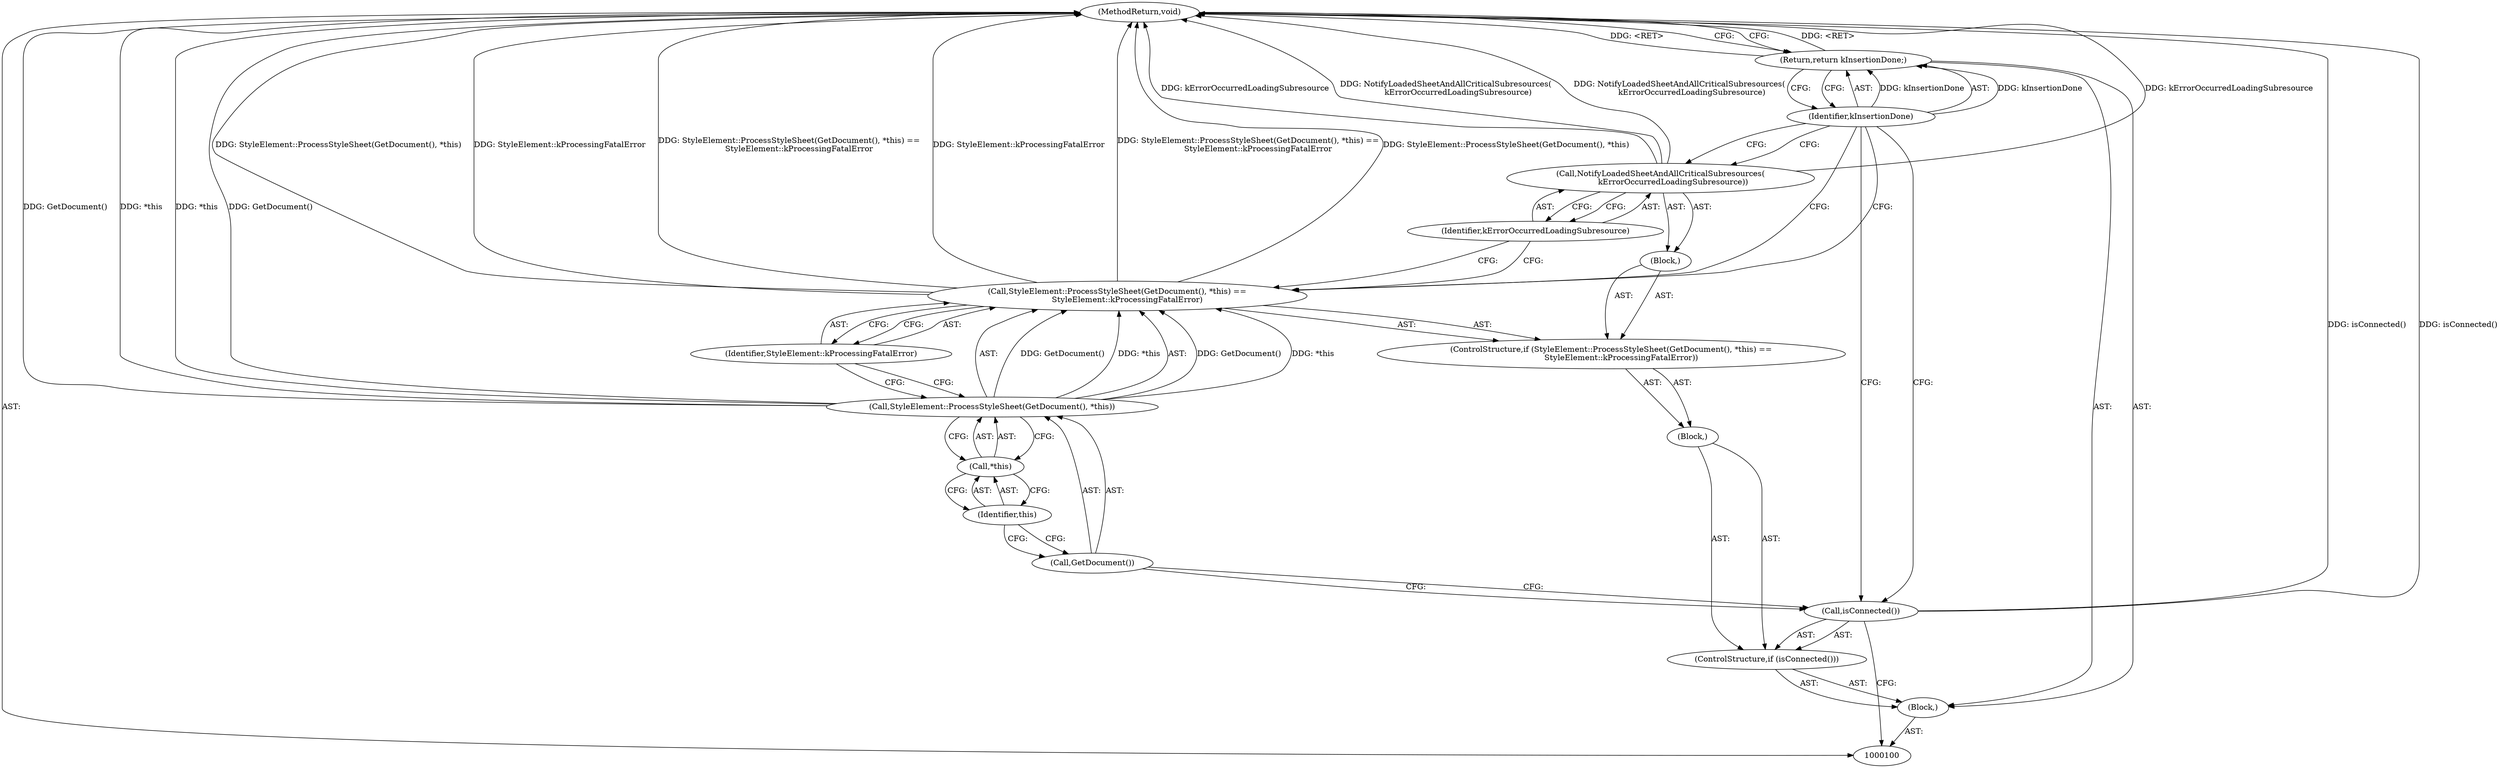 digraph "0_Chrome_2bf635c28effa427a270f4fc45df84ed344f411c_1" {
"1000117" [label="(MethodReturn,void)"];
"1000101" [label="(Block,)"];
"1000102" [label="(ControlStructure,if (isConnected()))"];
"1000104" [label="(Block,)"];
"1000103" [label="(Call,isConnected())"];
"1000105" [label="(ControlStructure,if (StyleElement::ProcessStyleSheet(GetDocument(), *this) ==\n        StyleElement::kProcessingFatalError))"];
"1000108" [label="(Call,GetDocument())"];
"1000109" [label="(Call,*this)"];
"1000110" [label="(Identifier,this)"];
"1000106" [label="(Call,StyleElement::ProcessStyleSheet(GetDocument(), *this) ==\n        StyleElement::kProcessingFatalError)"];
"1000107" [label="(Call,StyleElement::ProcessStyleSheet(GetDocument(), *this))"];
"1000112" [label="(Block,)"];
"1000111" [label="(Identifier,StyleElement::kProcessingFatalError)"];
"1000113" [label="(Call,NotifyLoadedSheetAndAllCriticalSubresources(\n          kErrorOccurredLoadingSubresource))"];
"1000114" [label="(Identifier,kErrorOccurredLoadingSubresource)"];
"1000115" [label="(Return,return kInsertionDone;)"];
"1000116" [label="(Identifier,kInsertionDone)"];
"1000117" -> "1000100"  [label="AST: "];
"1000117" -> "1000115"  [label="CFG: "];
"1000107" -> "1000117"  [label="DDG: GetDocument()"];
"1000107" -> "1000117"  [label="DDG: *this"];
"1000106" -> "1000117"  [label="DDG: StyleElement::ProcessStyleSheet(GetDocument(), *this)"];
"1000106" -> "1000117"  [label="DDG: StyleElement::kProcessingFatalError"];
"1000106" -> "1000117"  [label="DDG: StyleElement::ProcessStyleSheet(GetDocument(), *this) ==\n        StyleElement::kProcessingFatalError"];
"1000113" -> "1000117"  [label="DDG: kErrorOccurredLoadingSubresource"];
"1000113" -> "1000117"  [label="DDG: NotifyLoadedSheetAndAllCriticalSubresources(\n          kErrorOccurredLoadingSubresource)"];
"1000103" -> "1000117"  [label="DDG: isConnected()"];
"1000115" -> "1000117"  [label="DDG: <RET>"];
"1000101" -> "1000100"  [label="AST: "];
"1000102" -> "1000101"  [label="AST: "];
"1000115" -> "1000101"  [label="AST: "];
"1000102" -> "1000101"  [label="AST: "];
"1000103" -> "1000102"  [label="AST: "];
"1000104" -> "1000102"  [label="AST: "];
"1000104" -> "1000102"  [label="AST: "];
"1000105" -> "1000104"  [label="AST: "];
"1000103" -> "1000102"  [label="AST: "];
"1000103" -> "1000100"  [label="CFG: "];
"1000108" -> "1000103"  [label="CFG: "];
"1000116" -> "1000103"  [label="CFG: "];
"1000103" -> "1000117"  [label="DDG: isConnected()"];
"1000105" -> "1000104"  [label="AST: "];
"1000106" -> "1000105"  [label="AST: "];
"1000112" -> "1000105"  [label="AST: "];
"1000108" -> "1000107"  [label="AST: "];
"1000108" -> "1000103"  [label="CFG: "];
"1000110" -> "1000108"  [label="CFG: "];
"1000109" -> "1000107"  [label="AST: "];
"1000109" -> "1000110"  [label="CFG: "];
"1000110" -> "1000109"  [label="AST: "];
"1000107" -> "1000109"  [label="CFG: "];
"1000110" -> "1000109"  [label="AST: "];
"1000110" -> "1000108"  [label="CFG: "];
"1000109" -> "1000110"  [label="CFG: "];
"1000106" -> "1000105"  [label="AST: "];
"1000106" -> "1000111"  [label="CFG: "];
"1000107" -> "1000106"  [label="AST: "];
"1000111" -> "1000106"  [label="AST: "];
"1000114" -> "1000106"  [label="CFG: "];
"1000116" -> "1000106"  [label="CFG: "];
"1000106" -> "1000117"  [label="DDG: StyleElement::ProcessStyleSheet(GetDocument(), *this)"];
"1000106" -> "1000117"  [label="DDG: StyleElement::kProcessingFatalError"];
"1000106" -> "1000117"  [label="DDG: StyleElement::ProcessStyleSheet(GetDocument(), *this) ==\n        StyleElement::kProcessingFatalError"];
"1000107" -> "1000106"  [label="DDG: GetDocument()"];
"1000107" -> "1000106"  [label="DDG: *this"];
"1000107" -> "1000106"  [label="AST: "];
"1000107" -> "1000109"  [label="CFG: "];
"1000108" -> "1000107"  [label="AST: "];
"1000109" -> "1000107"  [label="AST: "];
"1000111" -> "1000107"  [label="CFG: "];
"1000107" -> "1000117"  [label="DDG: GetDocument()"];
"1000107" -> "1000117"  [label="DDG: *this"];
"1000107" -> "1000106"  [label="DDG: GetDocument()"];
"1000107" -> "1000106"  [label="DDG: *this"];
"1000112" -> "1000105"  [label="AST: "];
"1000113" -> "1000112"  [label="AST: "];
"1000111" -> "1000106"  [label="AST: "];
"1000111" -> "1000107"  [label="CFG: "];
"1000106" -> "1000111"  [label="CFG: "];
"1000113" -> "1000112"  [label="AST: "];
"1000113" -> "1000114"  [label="CFG: "];
"1000114" -> "1000113"  [label="AST: "];
"1000116" -> "1000113"  [label="CFG: "];
"1000113" -> "1000117"  [label="DDG: kErrorOccurredLoadingSubresource"];
"1000113" -> "1000117"  [label="DDG: NotifyLoadedSheetAndAllCriticalSubresources(\n          kErrorOccurredLoadingSubresource)"];
"1000114" -> "1000113"  [label="AST: "];
"1000114" -> "1000106"  [label="CFG: "];
"1000113" -> "1000114"  [label="CFG: "];
"1000115" -> "1000101"  [label="AST: "];
"1000115" -> "1000116"  [label="CFG: "];
"1000116" -> "1000115"  [label="AST: "];
"1000117" -> "1000115"  [label="CFG: "];
"1000115" -> "1000117"  [label="DDG: <RET>"];
"1000116" -> "1000115"  [label="DDG: kInsertionDone"];
"1000116" -> "1000115"  [label="AST: "];
"1000116" -> "1000113"  [label="CFG: "];
"1000116" -> "1000106"  [label="CFG: "];
"1000116" -> "1000103"  [label="CFG: "];
"1000115" -> "1000116"  [label="CFG: "];
"1000116" -> "1000115"  [label="DDG: kInsertionDone"];
}

